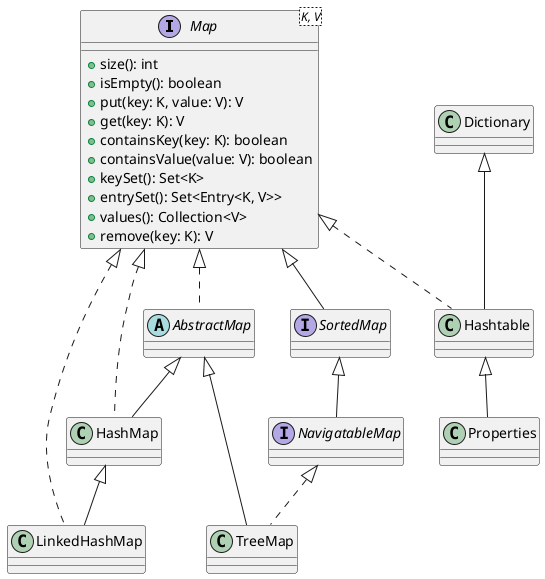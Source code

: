 @startuml

interface Map<K, V>{
    +size(): int
    +isEmpty(): boolean
    +put(key: K, value: V): V
    +get(key: K): V
    +containsKey(key: K): boolean
    +containsValue(value: V): boolean
    +keySet(): Set<K>
    +entrySet(): Set<Entry<K, V>>
    +values(): Collection<V>
    +remove(key: K): V
}

abstract class AbstractMap{}
Map <|.. AbstractMap

Map <|.. HashMap
Map <|.. LinkedHashMap

AbstractMap <|-- HashMap
HashMap <|-- LinkedHashMap

interface SortedMap{}
interface NavigatableMap{}

Map <|-- SortedMap
SortedMap <|-- NavigatableMap

NavigatableMap <|.. TreeMap
AbstractMap <|-- TreeMap

Map <|.. Hashtable

Dictionary <|-- Hashtable
Hashtable <|-- Properties

@enduml